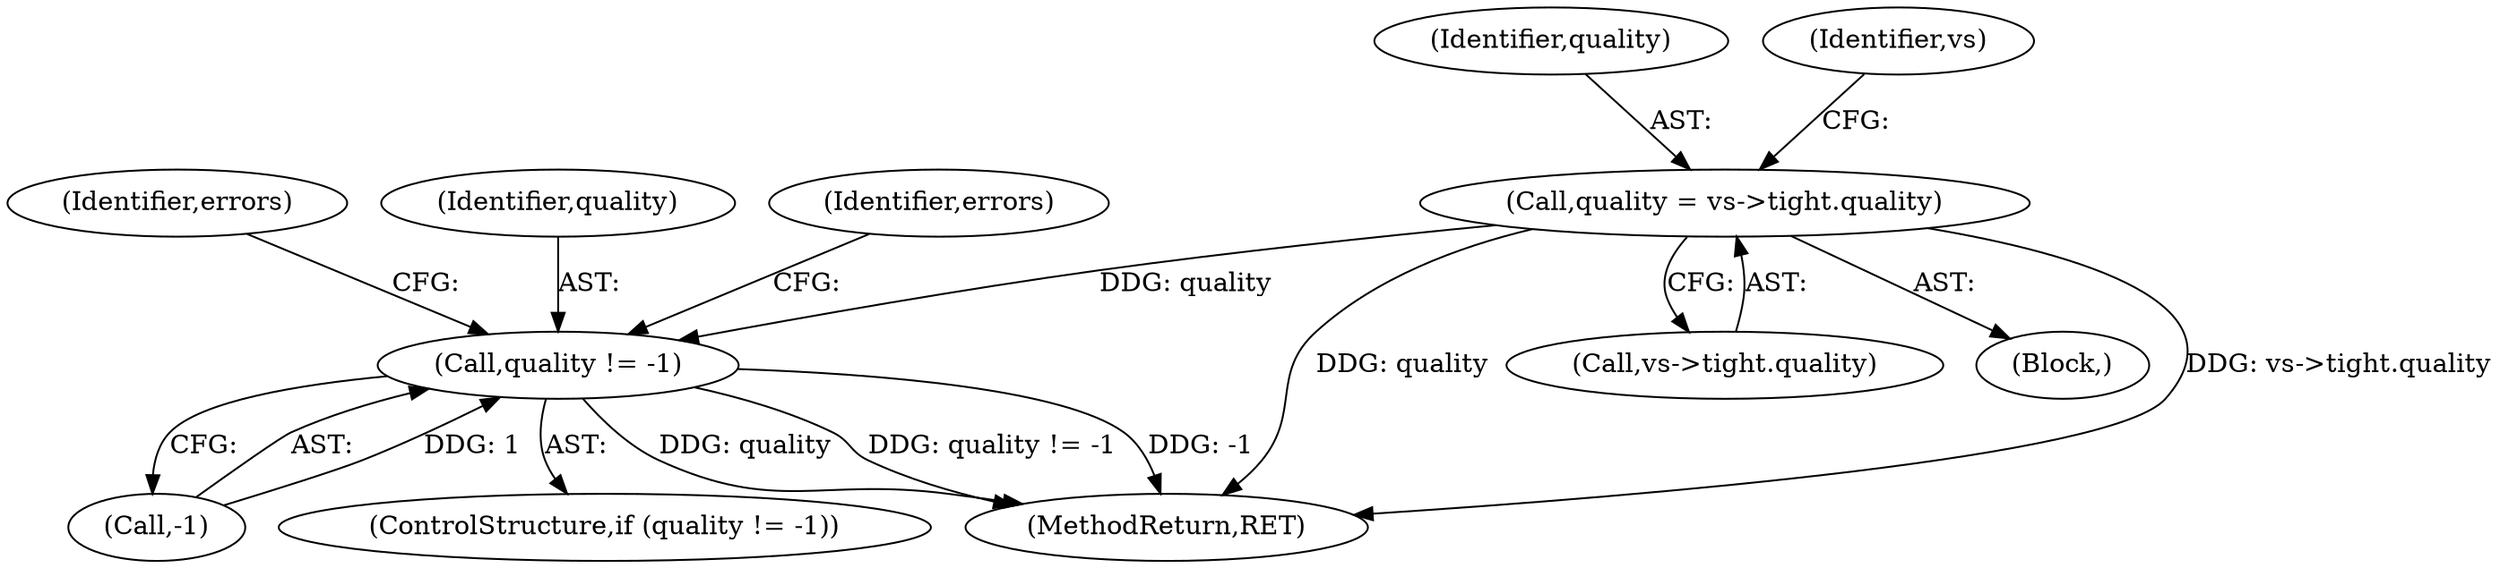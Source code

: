 digraph "0_qemu_9f64916da20eea67121d544698676295bbb105a7_4@pointer" {
"1000115" [label="(Call,quality = vs->tight.quality)"];
"1000261" [label="(Call,quality != -1)"];
"1000268" [label="(Identifier,errors)"];
"1000262" [label="(Identifier,quality)"];
"1000104" [label="(Block,)"];
"1000116" [label="(Identifier,quality)"];
"1000260" [label="(ControlStructure,if (quality != -1))"];
"1000261" [label="(Call,quality != -1)"];
"1000282" [label="(MethodReturn,RET)"];
"1000263" [label="(Call,-1)"];
"1000117" [label="(Call,vs->tight.quality)"];
"1000126" [label="(Identifier,vs)"];
"1000115" [label="(Call,quality = vs->tight.quality)"];
"1000276" [label="(Identifier,errors)"];
"1000115" -> "1000104"  [label="AST: "];
"1000115" -> "1000117"  [label="CFG: "];
"1000116" -> "1000115"  [label="AST: "];
"1000117" -> "1000115"  [label="AST: "];
"1000126" -> "1000115"  [label="CFG: "];
"1000115" -> "1000282"  [label="DDG: vs->tight.quality"];
"1000115" -> "1000282"  [label="DDG: quality"];
"1000115" -> "1000261"  [label="DDG: quality"];
"1000261" -> "1000260"  [label="AST: "];
"1000261" -> "1000263"  [label="CFG: "];
"1000262" -> "1000261"  [label="AST: "];
"1000263" -> "1000261"  [label="AST: "];
"1000268" -> "1000261"  [label="CFG: "];
"1000276" -> "1000261"  [label="CFG: "];
"1000261" -> "1000282"  [label="DDG: -1"];
"1000261" -> "1000282"  [label="DDG: quality"];
"1000261" -> "1000282"  [label="DDG: quality != -1"];
"1000263" -> "1000261"  [label="DDG: 1"];
}
